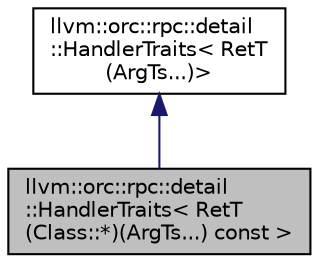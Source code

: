 digraph "llvm::orc::rpc::detail::HandlerTraits&lt; RetT(Class::*)(ArgTs...) const &gt;"
{
 // LATEX_PDF_SIZE
  bgcolor="transparent";
  edge [fontname="Helvetica",fontsize="10",labelfontname="Helvetica",labelfontsize="10"];
  node [fontname="Helvetica",fontsize="10",shape="box"];
  Node1 [label="llvm::orc::rpc::detail\l::HandlerTraits\< RetT\l(Class::*)(ArgTs...) const \>",height=0.2,width=0.4,color="black", fillcolor="grey75", style="filled", fontcolor="black",tooltip=" "];
  Node2 -> Node1 [dir="back",color="midnightblue",fontsize="10",style="solid",fontname="Helvetica"];
  Node2 [label="llvm::orc::rpc::detail\l::HandlerTraits\< RetT\l(ArgTs...)\>",height=0.2,width=0.4,color="black",URL="$classllvm_1_1orc_1_1rpc_1_1detail_1_1HandlerTraits_3_01RetT_07ArgTs_8_8_8_08_4.html",tooltip=" "];
}
